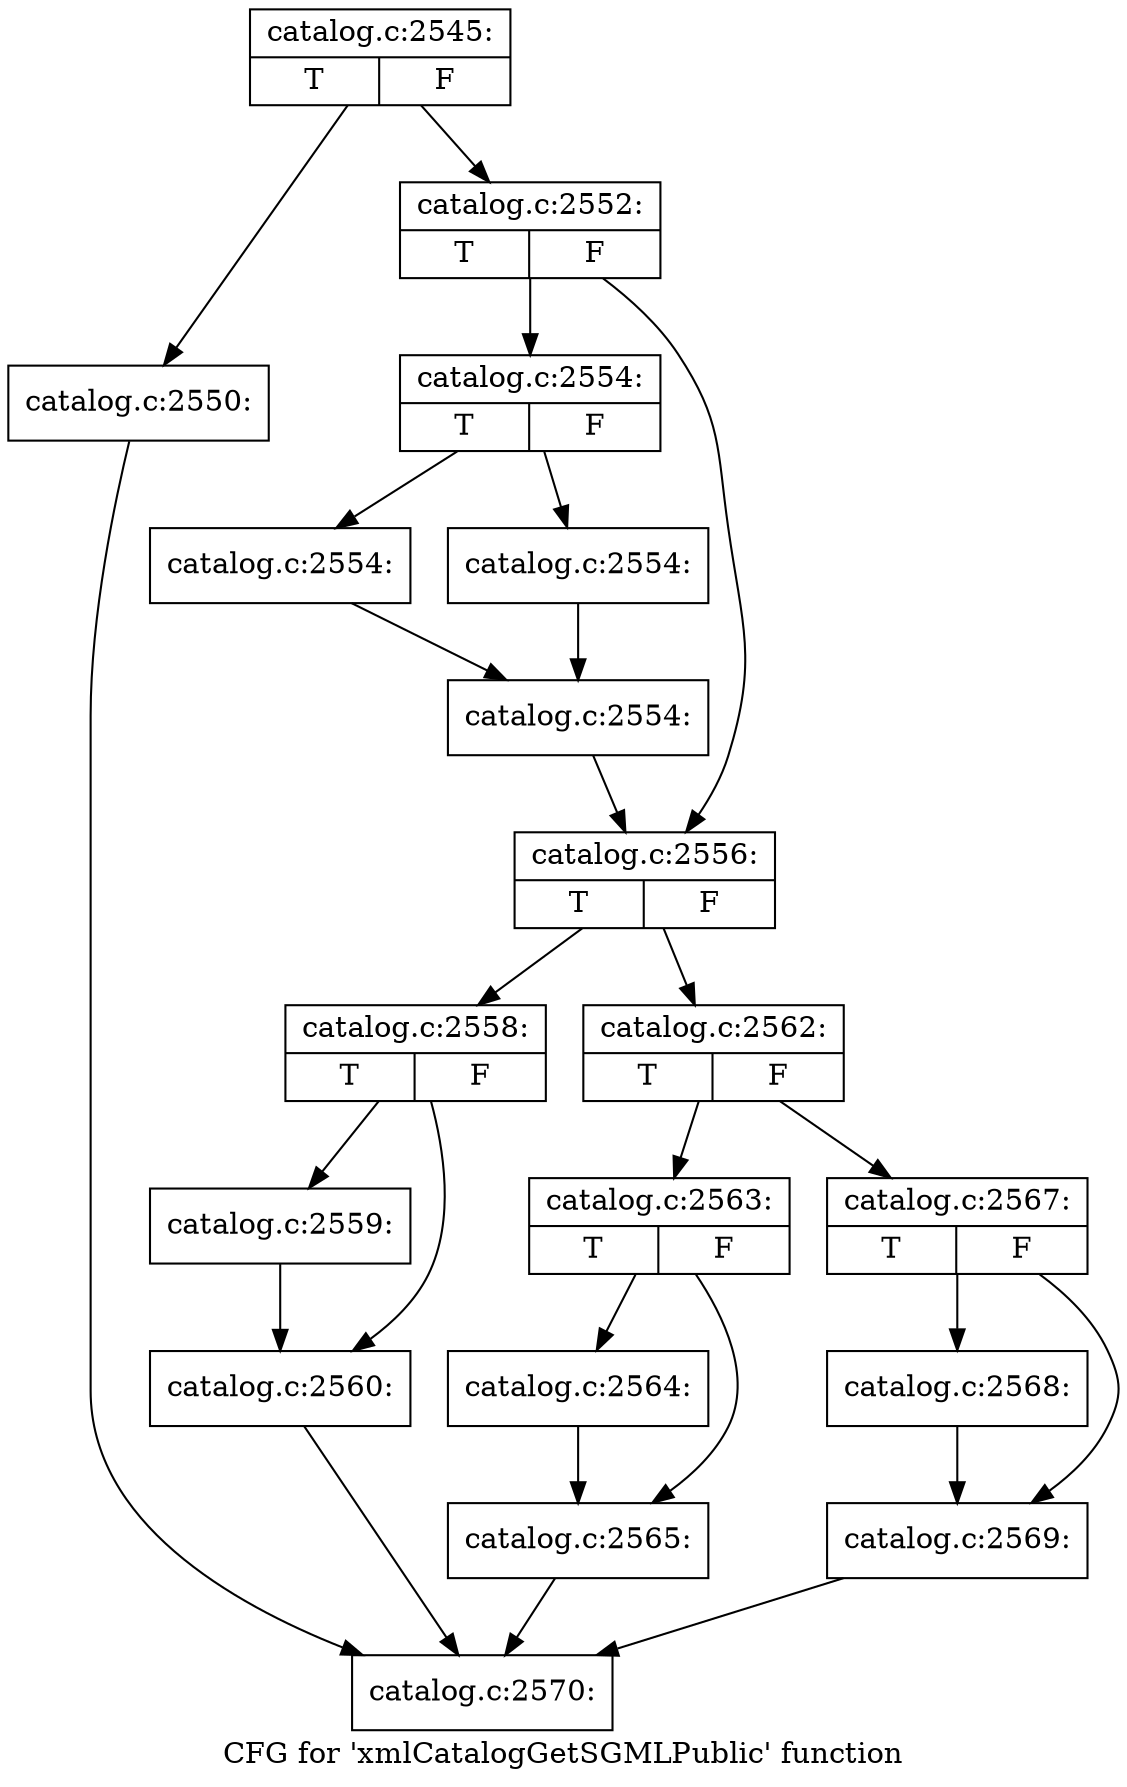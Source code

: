 digraph "CFG for 'xmlCatalogGetSGMLPublic' function" {
	label="CFG for 'xmlCatalogGetSGMLPublic' function";

	Node0x39bdae0 [shape=record,label="{catalog.c:2545:|{<s0>T|<s1>F}}"];
	Node0x39bdae0 -> Node0x39c0d30;
	Node0x39bdae0 -> Node0x39c0d80;
	Node0x39c0d30 [shape=record,label="{catalog.c:2550:}"];
	Node0x39c0d30 -> Node0x39bfb10;
	Node0x39c0d80 [shape=record,label="{catalog.c:2552:|{<s0>T|<s1>F}}"];
	Node0x39c0d80 -> Node0x39c1410;
	Node0x39c0d80 -> Node0x39c1460;
	Node0x39c1410 [shape=record,label="{catalog.c:2554:|{<s0>T|<s1>F}}"];
	Node0x39c1410 -> Node0x39c17d0;
	Node0x39c1410 -> Node0x39c1820;
	Node0x39c17d0 [shape=record,label="{catalog.c:2554:}"];
	Node0x39c17d0 -> Node0x39c1870;
	Node0x39c1820 [shape=record,label="{catalog.c:2554:}"];
	Node0x39c1820 -> Node0x39c1870;
	Node0x39c1870 [shape=record,label="{catalog.c:2554:}"];
	Node0x39c1870 -> Node0x39c1460;
	Node0x39c1460 [shape=record,label="{catalog.c:2556:|{<s0>T|<s1>F}}"];
	Node0x39c1460 -> Node0x39c2260;
	Node0x39c1460 -> Node0x39c22b0;
	Node0x39c2260 [shape=record,label="{catalog.c:2558:|{<s0>T|<s1>F}}"];
	Node0x39c2260 -> Node0x39c2670;
	Node0x39c2260 -> Node0x3a7bcf0;
	Node0x39c2670 [shape=record,label="{catalog.c:2559:}"];
	Node0x39c2670 -> Node0x3a7bcf0;
	Node0x3a7bcf0 [shape=record,label="{catalog.c:2560:}"];
	Node0x3a7bcf0 -> Node0x39bfb10;
	Node0x39c22b0 [shape=record,label="{catalog.c:2562:|{<s0>T|<s1>F}}"];
	Node0x39c22b0 -> Node0x3a7c360;
	Node0x39c22b0 -> Node0x3a7c3b0;
	Node0x3a7c360 [shape=record,label="{catalog.c:2563:|{<s0>T|<s1>F}}"];
	Node0x3a7c360 -> Node0x3a7c8a0;
	Node0x3a7c360 -> Node0x3a7c8f0;
	Node0x3a7c8a0 [shape=record,label="{catalog.c:2564:}"];
	Node0x3a7c8a0 -> Node0x3a7c8f0;
	Node0x3a7c8f0 [shape=record,label="{catalog.c:2565:}"];
	Node0x3a7c8f0 -> Node0x39bfb10;
	Node0x3a7c3b0 [shape=record,label="{catalog.c:2567:|{<s0>T|<s1>F}}"];
	Node0x3a7c3b0 -> Node0x3a7d150;
	Node0x3a7c3b0 -> Node0x3a7d1a0;
	Node0x3a7d150 [shape=record,label="{catalog.c:2568:}"];
	Node0x3a7d150 -> Node0x3a7d1a0;
	Node0x3a7d1a0 [shape=record,label="{catalog.c:2569:}"];
	Node0x3a7d1a0 -> Node0x39bfb10;
	Node0x39bfb10 [shape=record,label="{catalog.c:2570:}"];
}
